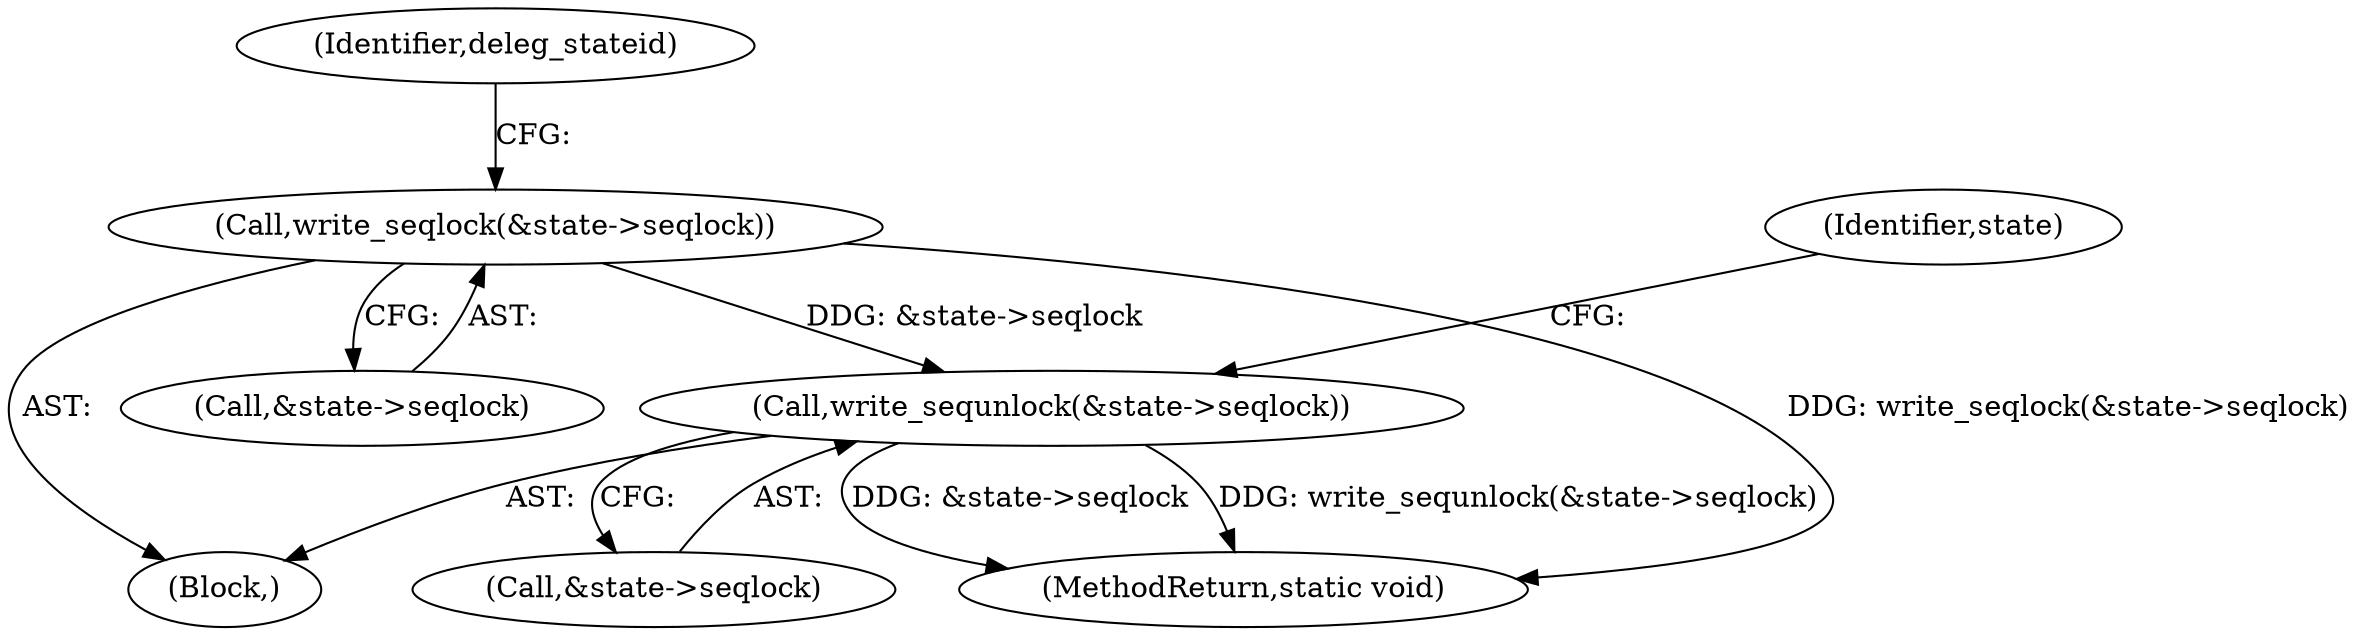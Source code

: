 digraph "0_linux_dc0b027dfadfcb8a5504f7d8052754bf8d501ab9_0@API" {
"1000107" [label="(Call,write_seqlock(&state->seqlock))"];
"1000146" [label="(Call,write_sequnlock(&state->seqlock))"];
"1000114" [label="(Identifier,deleg_stateid)"];
"1000106" [label="(Block,)"];
"1000108" [label="(Call,&state->seqlock)"];
"1000147" [label="(Call,&state->seqlock)"];
"1000107" [label="(Call,write_seqlock(&state->seqlock))"];
"1000155" [label="(Identifier,state)"];
"1000146" [label="(Call,write_sequnlock(&state->seqlock))"];
"1000168" [label="(MethodReturn,static void)"];
"1000107" -> "1000106"  [label="AST: "];
"1000107" -> "1000108"  [label="CFG: "];
"1000108" -> "1000107"  [label="AST: "];
"1000114" -> "1000107"  [label="CFG: "];
"1000107" -> "1000168"  [label="DDG: write_seqlock(&state->seqlock)"];
"1000107" -> "1000146"  [label="DDG: &state->seqlock"];
"1000146" -> "1000106"  [label="AST: "];
"1000146" -> "1000147"  [label="CFG: "];
"1000147" -> "1000146"  [label="AST: "];
"1000155" -> "1000146"  [label="CFG: "];
"1000146" -> "1000168"  [label="DDG: write_sequnlock(&state->seqlock)"];
"1000146" -> "1000168"  [label="DDG: &state->seqlock"];
}
